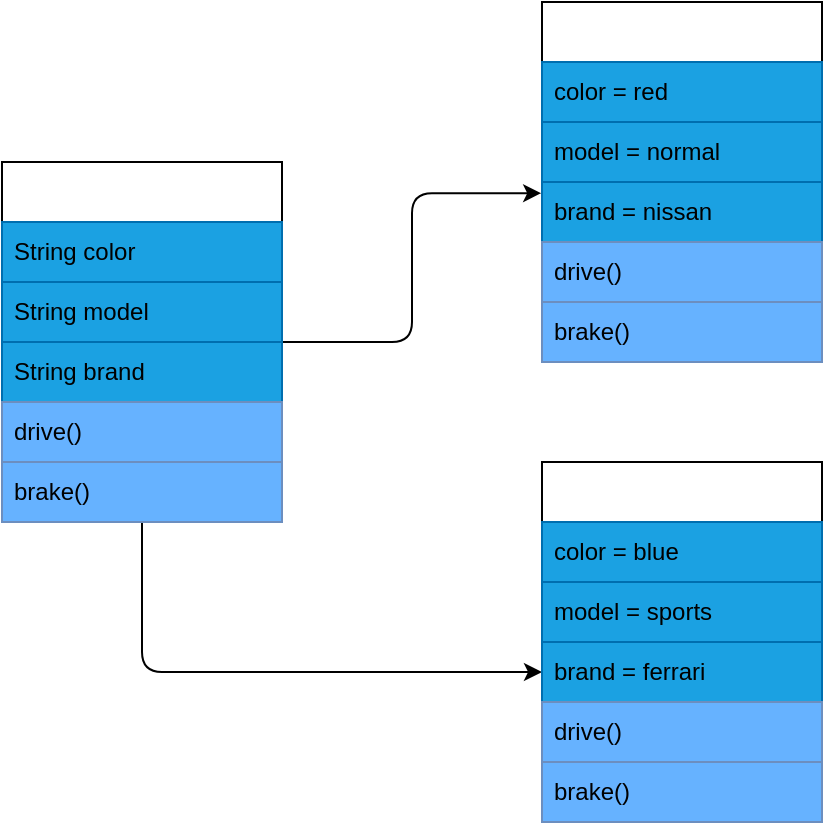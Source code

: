 <mxfile>
    <diagram id="dDn9tU59r3gG4a2EEA1W" name="Page-1">
        <mxGraphModel dx="1184" dy="748" grid="1" gridSize="10" guides="1" tooltips="1" connect="1" arrows="1" fold="1" page="1" pageScale="1" pageWidth="850" pageHeight="1100" math="0" shadow="0">
            <root>
                <mxCell id="0"/>
                <mxCell id="1" parent="0"/>
                <mxCell id="22" style="edgeStyle=orthogonalEdgeStyle;html=1;entryX=-0.003;entryY=1.187;entryDx=0;entryDy=0;entryPerimeter=0;fontColor=#FFFFFF;" parent="1" source="2" target="11" edge="1">
                    <mxGeometry relative="1" as="geometry"/>
                </mxCell>
                <mxCell id="23" style="edgeStyle=orthogonalEdgeStyle;html=1;entryX=0;entryY=0.5;entryDx=0;entryDy=0;fontColor=#FFFFFF;" parent="1" source="2" target="17" edge="1">
                    <mxGeometry relative="1" as="geometry"/>
                </mxCell>
                <mxCell id="2" value="&lt;font&gt;Car&lt;/font&gt;" style="swimlane;fontStyle=0;childLayout=stackLayout;horizontal=1;startSize=30;horizontalStack=0;resizeParent=1;resizeParentMax=0;resizeLast=0;collapsible=1;marginBottom=0;whiteSpace=wrap;html=1;fontColor=#FFFFFF;" parent="1" vertex="1">
                    <mxGeometry x="50" y="140" width="140" height="180" as="geometry"/>
                </mxCell>
                <mxCell id="4" value="String color" style="text;strokeColor=#006EAF;fillColor=#1ba1e2;align=left;verticalAlign=middle;spacingLeft=4;spacingRight=4;overflow=hidden;points=[[0,0.5],[1,0.5]];portConstraint=eastwest;rotatable=0;whiteSpace=wrap;html=1;fontColor=#000000;" parent="2" vertex="1">
                    <mxGeometry y="30" width="140" height="30" as="geometry"/>
                </mxCell>
                <mxCell id="6" value="String model" style="text;strokeColor=#006EAF;fillColor=#1ba1e2;align=left;verticalAlign=middle;spacingLeft=4;spacingRight=4;overflow=hidden;points=[[0,0.5],[1,0.5]];portConstraint=eastwest;rotatable=0;whiteSpace=wrap;html=1;fontColor=#000000;" parent="2" vertex="1">
                    <mxGeometry y="60" width="140" height="30" as="geometry"/>
                </mxCell>
                <mxCell id="7" value="String brand" style="text;strokeColor=#006EAF;fillColor=#1ba1e2;align=left;verticalAlign=middle;spacingLeft=4;spacingRight=4;overflow=hidden;points=[[0,0.5],[1,0.5]];portConstraint=eastwest;rotatable=0;whiteSpace=wrap;html=1;fontColor=#000000;" parent="2" vertex="1">
                    <mxGeometry y="90" width="140" height="30" as="geometry"/>
                </mxCell>
                <mxCell id="19" value="drive()" style="text;strokeColor=#6c8ebf;fillColor=#66B2FF;align=left;verticalAlign=middle;spacingLeft=4;spacingRight=4;overflow=hidden;points=[[0,0.5],[1,0.5]];portConstraint=eastwest;rotatable=0;whiteSpace=wrap;html=1;fontColor=#000000;" parent="2" vertex="1">
                    <mxGeometry y="120" width="140" height="30" as="geometry"/>
                </mxCell>
                <mxCell id="8" value="brake()" style="text;strokeColor=#6c8ebf;fillColor=#66B2FF;align=left;verticalAlign=middle;spacingLeft=4;spacingRight=4;overflow=hidden;points=[[0,0.5],[1,0.5]];portConstraint=eastwest;rotatable=0;whiteSpace=wrap;html=1;fontColor=#000000;" parent="2" vertex="1">
                    <mxGeometry y="150" width="140" height="30" as="geometry"/>
                </mxCell>
                <mxCell id="9" value="&lt;font&gt;myCar&lt;/font&gt;" style="swimlane;fontStyle=0;childLayout=stackLayout;horizontal=1;startSize=30;horizontalStack=0;resizeParent=1;resizeParentMax=0;resizeLast=0;collapsible=1;marginBottom=0;whiteSpace=wrap;html=1;fontColor=#FFFFFF;" parent="1" vertex="1">
                    <mxGeometry x="320" y="60" width="140" height="180" as="geometry"/>
                </mxCell>
                <mxCell id="10" value="color = red" style="text;strokeColor=#006EAF;fillColor=#1ba1e2;align=left;verticalAlign=middle;spacingLeft=4;spacingRight=4;overflow=hidden;points=[[0,0.5],[1,0.5]];portConstraint=eastwest;rotatable=0;whiteSpace=wrap;html=1;fontColor=#000000;" parent="9" vertex="1">
                    <mxGeometry y="30" width="140" height="30" as="geometry"/>
                </mxCell>
                <mxCell id="11" value="model = normal" style="text;strokeColor=#006EAF;fillColor=#1ba1e2;align=left;verticalAlign=middle;spacingLeft=4;spacingRight=4;overflow=hidden;points=[[0,0.5],[1,0.5]];portConstraint=eastwest;rotatable=0;whiteSpace=wrap;html=1;fontColor=#000000;" parent="9" vertex="1">
                    <mxGeometry y="60" width="140" height="30" as="geometry"/>
                </mxCell>
                <mxCell id="12" value="brand = nissan" style="text;strokeColor=#006EAF;fillColor=#1ba1e2;align=left;verticalAlign=middle;spacingLeft=4;spacingRight=4;overflow=hidden;points=[[0,0.5],[1,0.5]];portConstraint=eastwest;rotatable=0;whiteSpace=wrap;html=1;fontColor=#000000;" parent="9" vertex="1">
                    <mxGeometry y="90" width="140" height="30" as="geometry"/>
                </mxCell>
                <mxCell id="13" value="drive()" style="text;strokeColor=#6c8ebf;fillColor=#66B2FF;align=left;verticalAlign=middle;spacingLeft=4;spacingRight=4;overflow=hidden;points=[[0,0.5],[1,0.5]];portConstraint=eastwest;rotatable=0;whiteSpace=wrap;html=1;fontColor=#000000;" parent="9" vertex="1">
                    <mxGeometry y="120" width="140" height="30" as="geometry"/>
                </mxCell>
                <mxCell id="20" value="brake()" style="text;strokeColor=#6c8ebf;fillColor=#66B2FF;align=left;verticalAlign=middle;spacingLeft=4;spacingRight=4;overflow=hidden;points=[[0,0.5],[1,0.5]];portConstraint=eastwest;rotatable=0;whiteSpace=wrap;html=1;fontColor=#000000;" parent="9" vertex="1">
                    <mxGeometry y="150" width="140" height="30" as="geometry"/>
                </mxCell>
                <mxCell id="14" value="familyCar" style="swimlane;fontStyle=0;childLayout=stackLayout;horizontal=1;startSize=30;horizontalStack=0;resizeParent=1;resizeParentMax=0;resizeLast=0;collapsible=1;marginBottom=0;whiteSpace=wrap;html=1;fontColor=#FFFFFF;" parent="1" vertex="1">
                    <mxGeometry x="320" y="290" width="140" height="180" as="geometry"/>
                </mxCell>
                <mxCell id="15" value="color = blue" style="text;strokeColor=#006EAF;fillColor=#1ba1e2;align=left;verticalAlign=middle;spacingLeft=4;spacingRight=4;overflow=hidden;points=[[0,0.5],[1,0.5]];portConstraint=eastwest;rotatable=0;whiteSpace=wrap;html=1;fontColor=#000000;" parent="14" vertex="1">
                    <mxGeometry y="30" width="140" height="30" as="geometry"/>
                </mxCell>
                <mxCell id="16" value="model = sports" style="text;strokeColor=#006EAF;fillColor=#1ba1e2;align=left;verticalAlign=middle;spacingLeft=4;spacingRight=4;overflow=hidden;points=[[0,0.5],[1,0.5]];portConstraint=eastwest;rotatable=0;whiteSpace=wrap;html=1;fontColor=#000000;" parent="14" vertex="1">
                    <mxGeometry y="60" width="140" height="30" as="geometry"/>
                </mxCell>
                <mxCell id="17" value="brand = ferrari" style="text;strokeColor=#006EAF;fillColor=#1ba1e2;align=left;verticalAlign=middle;spacingLeft=4;spacingRight=4;overflow=hidden;points=[[0,0.5],[1,0.5]];portConstraint=eastwest;rotatable=0;whiteSpace=wrap;html=1;fontColor=#000000;" parent="14" vertex="1">
                    <mxGeometry y="90" width="140" height="30" as="geometry"/>
                </mxCell>
                <mxCell id="21" value="drive()" style="text;strokeColor=#6c8ebf;fillColor=#66B2FF;align=left;verticalAlign=middle;spacingLeft=4;spacingRight=4;overflow=hidden;points=[[0,0.5],[1,0.5]];portConstraint=eastwest;rotatable=0;whiteSpace=wrap;html=1;fontColor=#000000;" parent="14" vertex="1">
                    <mxGeometry y="120" width="140" height="30" as="geometry"/>
                </mxCell>
                <mxCell id="18" value="brake()" style="text;strokeColor=#6c8ebf;fillColor=#66B2FF;align=left;verticalAlign=middle;spacingLeft=4;spacingRight=4;overflow=hidden;points=[[0,0.5],[1,0.5]];portConstraint=eastwest;rotatable=0;whiteSpace=wrap;html=1;fontColor=#000000;" parent="14" vertex="1">
                    <mxGeometry y="150" width="140" height="30" as="geometry"/>
                </mxCell>
            </root>
        </mxGraphModel>
    </diagram>
</mxfile>